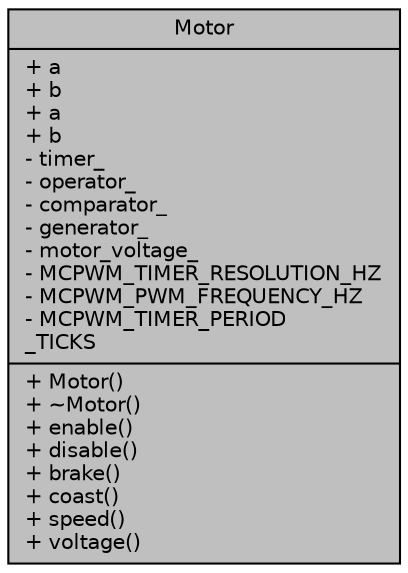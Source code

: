 digraph "Motor"
{
 // LATEX_PDF_SIZE
  edge [fontname="Helvetica",fontsize="10",labelfontname="Helvetica",labelfontsize="10"];
  node [fontname="Helvetica",fontsize="10",shape=record];
  Node1 [label="{Motor\n|+ a\l+ b\l+ a\l+ b\l- timer_\l- operator_\l- comparator_\l- generator_\l- motor_voltage_\l- MCPWM_TIMER_RESOLUTION_HZ\l- MCPWM_PWM_FREQUENCY_HZ\l- MCPWM_TIMER_PERIOD\l_TICKS\l|+ Motor()\l+ ~Motor()\l+ enable()\l+ disable()\l+ brake()\l+ coast()\l+ speed()\l+ voltage()\l}",height=0.2,width=0.4,color="black", fillcolor="grey75", style="filled", fontcolor="black",tooltip=" "];
}
